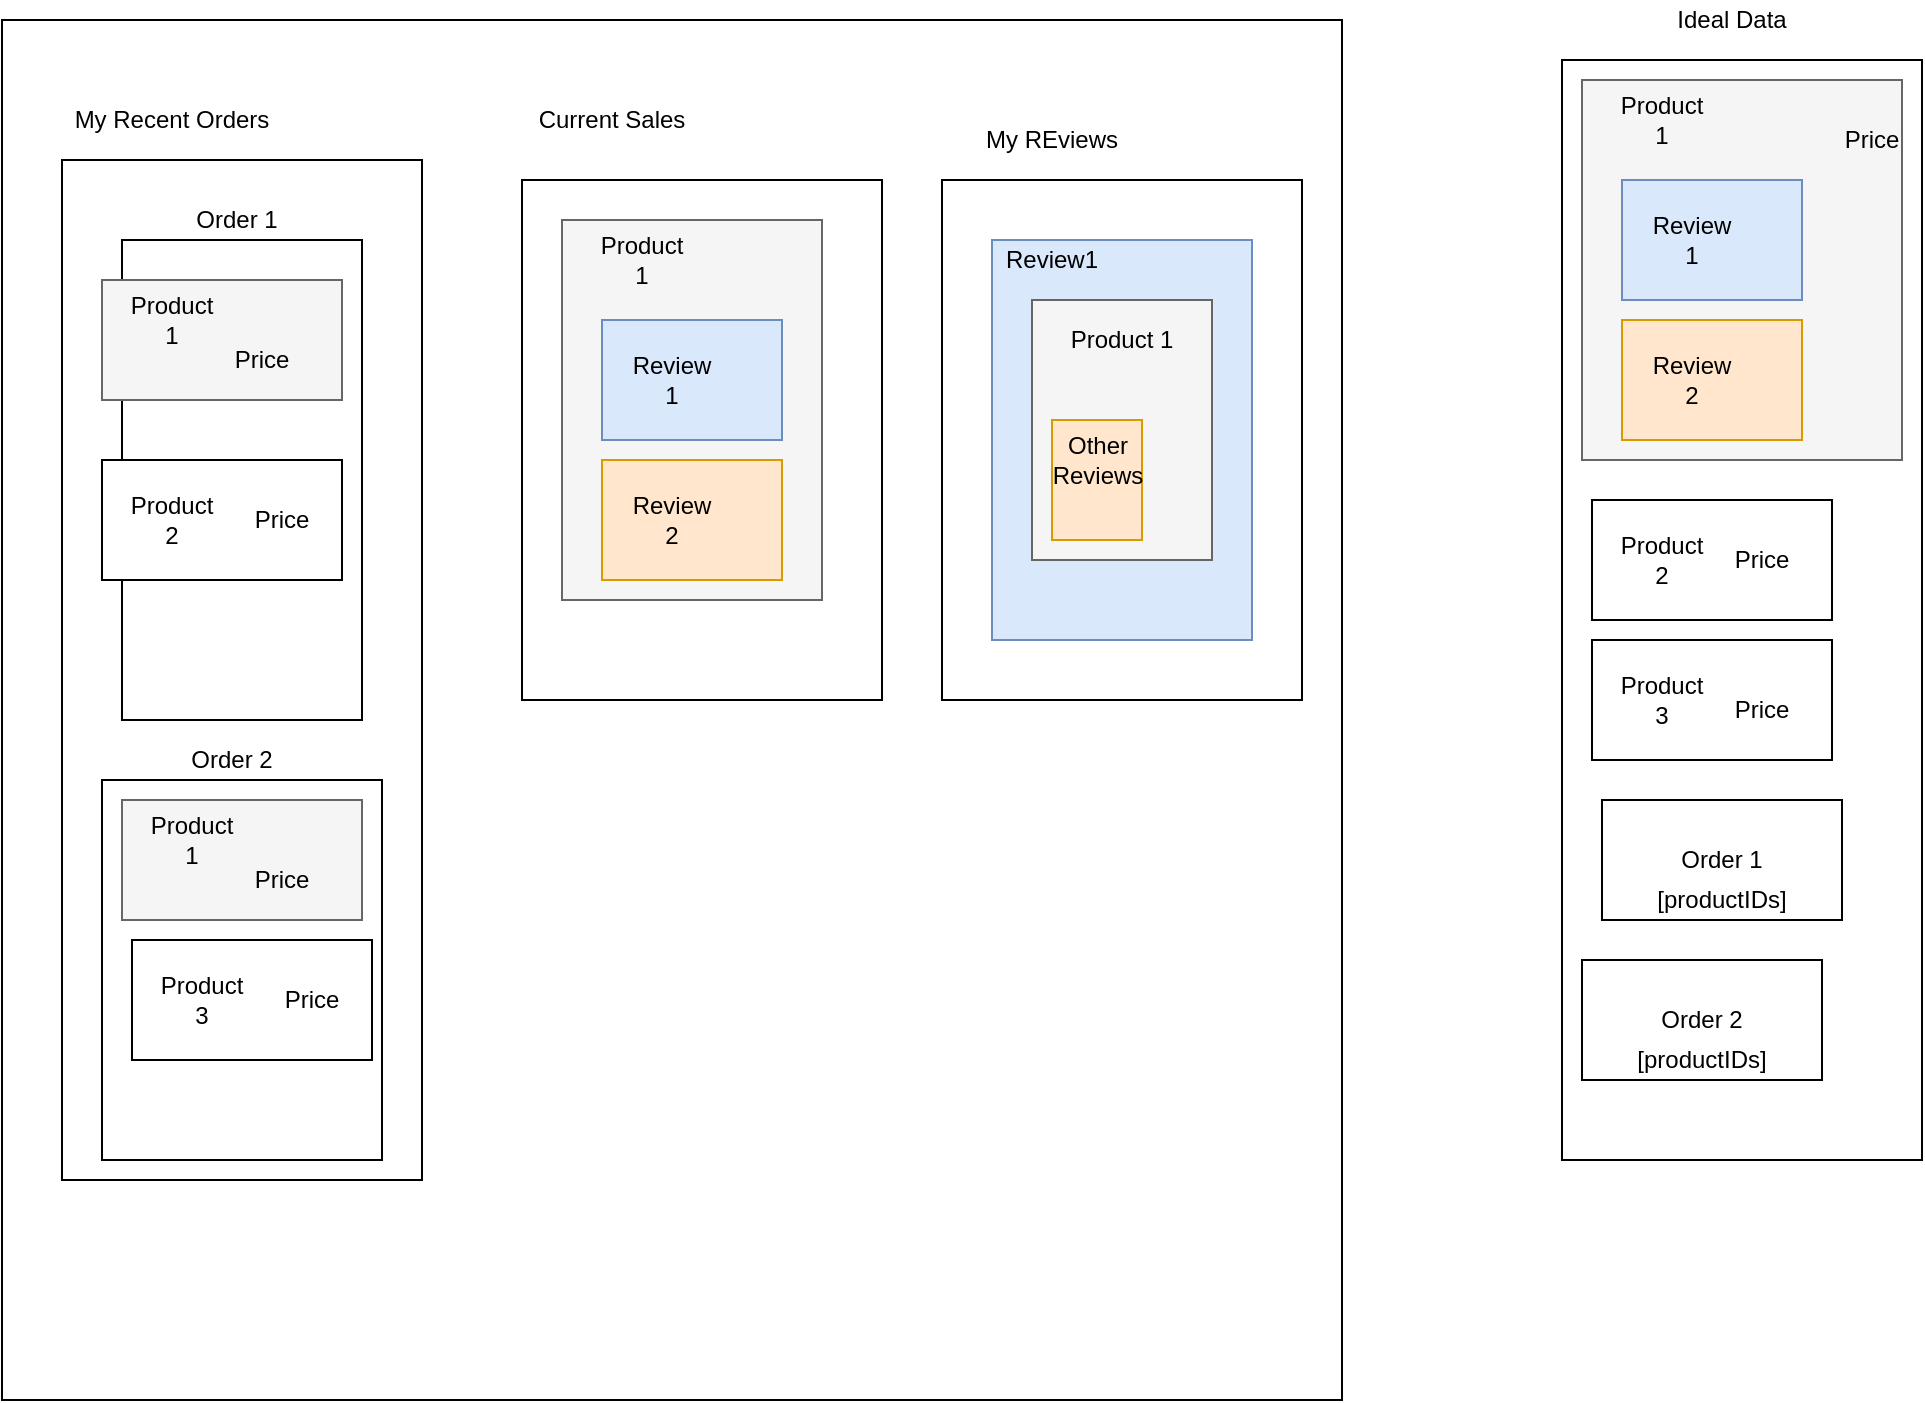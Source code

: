 <mxfile version="14.6.13" type="device"><diagram id="BNFplgUV-_iNNx9MVtIZ" name="Page-1"><mxGraphModel dx="1092" dy="808" grid="1" gridSize="10" guides="1" tooltips="1" connect="1" arrows="1" fold="1" page="1" pageScale="1" pageWidth="1400" pageHeight="850" math="0" shadow="0"><root><mxCell id="0"/><mxCell id="1" parent="0"/><mxCell id="f_lqyplCyck_dD0PyQxe-2" value="" style="rounded=0;whiteSpace=wrap;html=1;" vertex="1" parent="1"><mxGeometry x="100" y="70" width="670" height="690" as="geometry"/></mxCell><mxCell id="f_lqyplCyck_dD0PyQxe-3" value="" style="rounded=0;whiteSpace=wrap;html=1;" vertex="1" parent="1"><mxGeometry x="130" y="140" width="180" height="510" as="geometry"/></mxCell><mxCell id="f_lqyplCyck_dD0PyQxe-44" value="" style="rounded=0;whiteSpace=wrap;html=1;" vertex="1" parent="1"><mxGeometry x="160" y="180" width="120" height="240" as="geometry"/></mxCell><mxCell id="f_lqyplCyck_dD0PyQxe-4" value="" style="rounded=0;whiteSpace=wrap;html=1;" vertex="1" parent="1"><mxGeometry x="360" y="150" width="180" height="260" as="geometry"/></mxCell><mxCell id="f_lqyplCyck_dD0PyQxe-5" value="" style="rounded=0;whiteSpace=wrap;html=1;" vertex="1" parent="1"><mxGeometry x="570" y="150" width="180" height="260" as="geometry"/></mxCell><mxCell id="f_lqyplCyck_dD0PyQxe-6" value="" style="rounded=0;whiteSpace=wrap;html=1;fillColor=#f5f5f5;strokeColor=#666666;fontColor=#333333;" vertex="1" parent="1"><mxGeometry x="150" y="200" width="120" height="60" as="geometry"/></mxCell><mxCell id="f_lqyplCyck_dD0PyQxe-7" value="" style="rounded=0;whiteSpace=wrap;html=1;" vertex="1" parent="1"><mxGeometry x="150" y="290" width="120" height="60" as="geometry"/></mxCell><mxCell id="f_lqyplCyck_dD0PyQxe-8" value="" style="rounded=0;whiteSpace=wrap;html=1;fillColor=#f5f5f5;strokeColor=#666666;fontColor=#333333;" vertex="1" parent="1"><mxGeometry x="380" y="170" width="130" height="190" as="geometry"/></mxCell><mxCell id="f_lqyplCyck_dD0PyQxe-9" value="" style="rounded=0;whiteSpace=wrap;html=1;fillColor=#dae8fc;strokeColor=#6c8ebf;" vertex="1" parent="1"><mxGeometry x="400" y="220" width="90" height="60" as="geometry"/></mxCell><mxCell id="f_lqyplCyck_dD0PyQxe-10" value="" style="rounded=0;whiteSpace=wrap;html=1;fillColor=#ffe6cc;strokeColor=#d79b00;" vertex="1" parent="1"><mxGeometry x="400" y="290" width="90" height="60" as="geometry"/></mxCell><mxCell id="f_lqyplCyck_dD0PyQxe-11" value="" style="rounded=0;whiteSpace=wrap;html=1;fillColor=#dae8fc;strokeColor=#6c8ebf;" vertex="1" parent="1"><mxGeometry x="595" y="180" width="130" height="200" as="geometry"/></mxCell><mxCell id="f_lqyplCyck_dD0PyQxe-12" value="" style="rounded=0;whiteSpace=wrap;html=1;fillColor=#f5f5f5;strokeColor=#666666;fontColor=#333333;" vertex="1" parent="1"><mxGeometry x="615" y="210" width="90" height="130" as="geometry"/></mxCell><mxCell id="f_lqyplCyck_dD0PyQxe-13" value="" style="rounded=0;whiteSpace=wrap;html=1;fillColor=#ffe6cc;strokeColor=#d79b00;" vertex="1" parent="1"><mxGeometry x="625" y="270" width="45" height="60" as="geometry"/></mxCell><mxCell id="f_lqyplCyck_dD0PyQxe-14" value="My Recent Orders" style="text;html=1;strokeColor=none;fillColor=none;align=center;verticalAlign=middle;whiteSpace=wrap;rounded=0;" vertex="1" parent="1"><mxGeometry x="130" y="110" width="110" height="20" as="geometry"/></mxCell><mxCell id="f_lqyplCyck_dD0PyQxe-15" value="Product 1" style="text;html=1;strokeColor=none;fillColor=none;align=center;verticalAlign=middle;whiteSpace=wrap;rounded=0;" vertex="1" parent="1"><mxGeometry x="165" y="210" width="40" height="20" as="geometry"/></mxCell><mxCell id="f_lqyplCyck_dD0PyQxe-16" value="Product 2" style="text;html=1;strokeColor=none;fillColor=none;align=center;verticalAlign=middle;whiteSpace=wrap;rounded=0;" vertex="1" parent="1"><mxGeometry x="165" y="310" width="40" height="20" as="geometry"/></mxCell><mxCell id="f_lqyplCyck_dD0PyQxe-17" value="Current Sales" style="text;html=1;strokeColor=none;fillColor=none;align=center;verticalAlign=middle;whiteSpace=wrap;rounded=0;" vertex="1" parent="1"><mxGeometry x="350" y="110" width="110" height="20" as="geometry"/></mxCell><mxCell id="f_lqyplCyck_dD0PyQxe-18" value="Product 1" style="text;html=1;strokeColor=none;fillColor=none;align=center;verticalAlign=middle;whiteSpace=wrap;rounded=0;" vertex="1" parent="1"><mxGeometry x="400" y="180" width="40" height="20" as="geometry"/></mxCell><mxCell id="f_lqyplCyck_dD0PyQxe-19" value="Review 1" style="text;html=1;strokeColor=none;fillColor=none;align=center;verticalAlign=middle;whiteSpace=wrap;rounded=0;" vertex="1" parent="1"><mxGeometry x="415" y="240" width="40" height="20" as="geometry"/></mxCell><mxCell id="f_lqyplCyck_dD0PyQxe-20" value="Review 2" style="text;html=1;strokeColor=none;fillColor=none;align=center;verticalAlign=middle;whiteSpace=wrap;rounded=0;" vertex="1" parent="1"><mxGeometry x="415" y="310" width="40" height="20" as="geometry"/></mxCell><mxCell id="f_lqyplCyck_dD0PyQxe-21" value="My REviews" style="text;html=1;strokeColor=none;fillColor=none;align=center;verticalAlign=middle;whiteSpace=wrap;rounded=0;" vertex="1" parent="1"><mxGeometry x="570" y="120" width="110" height="20" as="geometry"/></mxCell><mxCell id="f_lqyplCyck_dD0PyQxe-22" value="Review1" style="text;html=1;strokeColor=none;fillColor=none;align=center;verticalAlign=middle;whiteSpace=wrap;rounded=0;" vertex="1" parent="1"><mxGeometry x="605" y="180" width="40" height="20" as="geometry"/></mxCell><mxCell id="f_lqyplCyck_dD0PyQxe-23" value="Product 1" style="text;html=1;strokeColor=none;fillColor=none;align=center;verticalAlign=middle;whiteSpace=wrap;rounded=0;" vertex="1" parent="1"><mxGeometry x="630" y="220" width="60" height="20" as="geometry"/></mxCell><mxCell id="f_lqyplCyck_dD0PyQxe-24" value="Other Reviews" style="text;html=1;strokeColor=none;fillColor=none;align=center;verticalAlign=middle;whiteSpace=wrap;rounded=0;" vertex="1" parent="1"><mxGeometry x="627.5" y="280" width="40" height="20" as="geometry"/></mxCell><mxCell id="f_lqyplCyck_dD0PyQxe-25" value="" style="rounded=0;whiteSpace=wrap;html=1;" vertex="1" parent="1"><mxGeometry x="880" y="90" width="180" height="550" as="geometry"/></mxCell><mxCell id="f_lqyplCyck_dD0PyQxe-26" value="Ideal Data" style="text;html=1;strokeColor=none;fillColor=none;align=center;verticalAlign=middle;whiteSpace=wrap;rounded=0;" vertex="1" parent="1"><mxGeometry x="910" y="60" width="110" height="20" as="geometry"/></mxCell><mxCell id="f_lqyplCyck_dD0PyQxe-30" value="" style="rounded=0;whiteSpace=wrap;html=1;fillColor=#f5f5f5;strokeColor=#666666;fontColor=#333333;" vertex="1" parent="1"><mxGeometry x="890" y="100" width="160" height="190" as="geometry"/></mxCell><mxCell id="f_lqyplCyck_dD0PyQxe-31" value="" style="rounded=0;whiteSpace=wrap;html=1;fillColor=#dae8fc;strokeColor=#6c8ebf;" vertex="1" parent="1"><mxGeometry x="910" y="150" width="90" height="60" as="geometry"/></mxCell><mxCell id="f_lqyplCyck_dD0PyQxe-32" value="" style="rounded=0;whiteSpace=wrap;html=1;fillColor=#ffe6cc;strokeColor=#d79b00;" vertex="1" parent="1"><mxGeometry x="910" y="220" width="90" height="60" as="geometry"/></mxCell><mxCell id="f_lqyplCyck_dD0PyQxe-33" value="Product 1" style="text;html=1;strokeColor=none;fillColor=none;align=center;verticalAlign=middle;whiteSpace=wrap;rounded=0;" vertex="1" parent="1"><mxGeometry x="910" y="110" width="40" height="20" as="geometry"/></mxCell><mxCell id="f_lqyplCyck_dD0PyQxe-34" value="Review 1" style="text;html=1;strokeColor=none;fillColor=none;align=center;verticalAlign=middle;whiteSpace=wrap;rounded=0;" vertex="1" parent="1"><mxGeometry x="925" y="170" width="40" height="20" as="geometry"/></mxCell><mxCell id="f_lqyplCyck_dD0PyQxe-35" value="Review 2" style="text;html=1;strokeColor=none;fillColor=none;align=center;verticalAlign=middle;whiteSpace=wrap;rounded=0;" vertex="1" parent="1"><mxGeometry x="925" y="240" width="40" height="20" as="geometry"/></mxCell><mxCell id="f_lqyplCyck_dD0PyQxe-36" value="" style="rounded=0;whiteSpace=wrap;html=1;" vertex="1" parent="1"><mxGeometry x="895" y="310" width="120" height="60" as="geometry"/></mxCell><mxCell id="f_lqyplCyck_dD0PyQxe-37" value="Product 2" style="text;html=1;strokeColor=none;fillColor=none;align=center;verticalAlign=middle;whiteSpace=wrap;rounded=0;" vertex="1" parent="1"><mxGeometry x="910" y="330" width="40" height="20" as="geometry"/></mxCell><mxCell id="f_lqyplCyck_dD0PyQxe-40" value="Price" style="text;html=1;strokeColor=none;fillColor=none;align=center;verticalAlign=middle;whiteSpace=wrap;rounded=0;" vertex="1" parent="1"><mxGeometry x="210" y="230" width="40" height="20" as="geometry"/></mxCell><mxCell id="f_lqyplCyck_dD0PyQxe-41" value="Price" style="text;html=1;strokeColor=none;fillColor=none;align=center;verticalAlign=middle;whiteSpace=wrap;rounded=0;" vertex="1" parent="1"><mxGeometry x="220" y="310" width="40" height="20" as="geometry"/></mxCell><mxCell id="f_lqyplCyck_dD0PyQxe-42" value="Price" style="text;html=1;strokeColor=none;fillColor=none;align=center;verticalAlign=middle;whiteSpace=wrap;rounded=0;" vertex="1" parent="1"><mxGeometry x="1015" y="120" width="40" height="20" as="geometry"/></mxCell><mxCell id="f_lqyplCyck_dD0PyQxe-43" value="Price" style="text;html=1;strokeColor=none;fillColor=none;align=center;verticalAlign=middle;whiteSpace=wrap;rounded=0;" vertex="1" parent="1"><mxGeometry x="960" y="330" width="40" height="20" as="geometry"/></mxCell><mxCell id="f_lqyplCyck_dD0PyQxe-45" value="" style="rounded=0;whiteSpace=wrap;html=1;" vertex="1" parent="1"><mxGeometry x="150" y="450" width="140" height="190" as="geometry"/></mxCell><mxCell id="f_lqyplCyck_dD0PyQxe-52" value="Order 1" style="text;html=1;strokeColor=none;fillColor=none;align=center;verticalAlign=middle;whiteSpace=wrap;rounded=0;" vertex="1" parent="1"><mxGeometry x="175" y="160" width="85" height="20" as="geometry"/></mxCell><mxCell id="f_lqyplCyck_dD0PyQxe-53" value="Order 2" style="text;html=1;strokeColor=none;fillColor=none;align=center;verticalAlign=middle;whiteSpace=wrap;rounded=0;" vertex="1" parent="1"><mxGeometry x="180" y="430" width="70" height="20" as="geometry"/></mxCell><mxCell id="f_lqyplCyck_dD0PyQxe-57" value="" style="rounded=0;whiteSpace=wrap;html=1;fillColor=#f5f5f5;strokeColor=#666666;fontColor=#333333;" vertex="1" parent="1"><mxGeometry x="160" y="460" width="120" height="60" as="geometry"/></mxCell><mxCell id="f_lqyplCyck_dD0PyQxe-58" value="Product 1" style="text;html=1;strokeColor=none;fillColor=none;align=center;verticalAlign=middle;whiteSpace=wrap;rounded=0;" vertex="1" parent="1"><mxGeometry x="175" y="470" width="40" height="20" as="geometry"/></mxCell><mxCell id="f_lqyplCyck_dD0PyQxe-59" value="Price" style="text;html=1;strokeColor=none;fillColor=none;align=center;verticalAlign=middle;whiteSpace=wrap;rounded=0;" vertex="1" parent="1"><mxGeometry x="220" y="490" width="40" height="20" as="geometry"/></mxCell><mxCell id="f_lqyplCyck_dD0PyQxe-60" value="" style="rounded=0;whiteSpace=wrap;html=1;" vertex="1" parent="1"><mxGeometry x="165" y="530" width="120" height="60" as="geometry"/></mxCell><mxCell id="f_lqyplCyck_dD0PyQxe-61" value="Product 3" style="text;html=1;strokeColor=none;fillColor=none;align=center;verticalAlign=middle;whiteSpace=wrap;rounded=0;" vertex="1" parent="1"><mxGeometry x="180" y="550" width="40" height="20" as="geometry"/></mxCell><mxCell id="f_lqyplCyck_dD0PyQxe-62" value="Price" style="text;html=1;strokeColor=none;fillColor=none;align=center;verticalAlign=middle;whiteSpace=wrap;rounded=0;" vertex="1" parent="1"><mxGeometry x="235" y="550" width="40" height="20" as="geometry"/></mxCell><mxCell id="f_lqyplCyck_dD0PyQxe-63" value="" style="rounded=0;whiteSpace=wrap;html=1;" vertex="1" parent="1"><mxGeometry x="895" y="380" width="120" height="60" as="geometry"/></mxCell><mxCell id="f_lqyplCyck_dD0PyQxe-64" value="Product 3" style="text;html=1;strokeColor=none;fillColor=none;align=center;verticalAlign=middle;whiteSpace=wrap;rounded=0;" vertex="1" parent="1"><mxGeometry x="910" y="400" width="40" height="20" as="geometry"/></mxCell><mxCell id="f_lqyplCyck_dD0PyQxe-65" value="Price" style="text;html=1;strokeColor=none;fillColor=none;align=center;verticalAlign=middle;whiteSpace=wrap;rounded=0;" vertex="1" parent="1"><mxGeometry x="960" y="410" width="40" height="10" as="geometry"/></mxCell><mxCell id="f_lqyplCyck_dD0PyQxe-68" value="Order 1" style="rounded=0;whiteSpace=wrap;html=1;" vertex="1" parent="1"><mxGeometry x="900" y="460" width="120" height="60" as="geometry"/></mxCell><mxCell id="f_lqyplCyck_dD0PyQxe-69" value="Order 2" style="rounded=0;whiteSpace=wrap;html=1;" vertex="1" parent="1"><mxGeometry x="890" y="540" width="120" height="60" as="geometry"/></mxCell><mxCell id="f_lqyplCyck_dD0PyQxe-70" value="[productIDs]" style="text;html=1;strokeColor=none;fillColor=none;align=center;verticalAlign=middle;whiteSpace=wrap;rounded=0;" vertex="1" parent="1"><mxGeometry x="940" y="500" width="40" height="20" as="geometry"/></mxCell><mxCell id="f_lqyplCyck_dD0PyQxe-71" value="[productIDs]" style="text;html=1;strokeColor=none;fillColor=none;align=center;verticalAlign=middle;whiteSpace=wrap;rounded=0;" vertex="1" parent="1"><mxGeometry x="930" y="580" width="40" height="20" as="geometry"/></mxCell></root></mxGraphModel></diagram></mxfile>